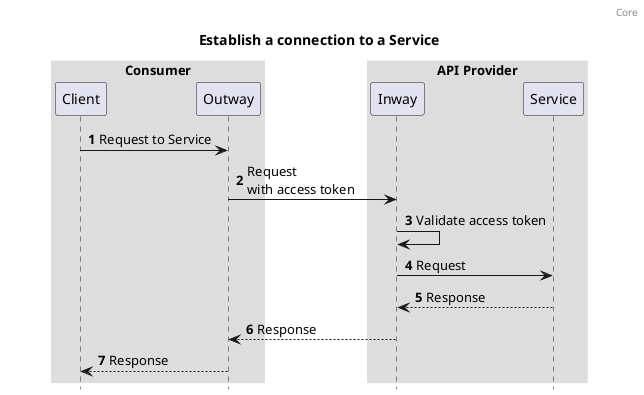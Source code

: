 @startuml

autonumber
header: Core
title: Establish a connection to a Service

skinparam sequenceBoxBorderColor #transparent
skinparam boxPadding 50
hide footbox

box "Consumer"
    participant "Client" as clientConsumer
    participant "Outway" as outwayConsumer
end box

box "API Provider"
    participant "Inway" as inwayAPIProvider
    participant "Service" as serviceAPIProvider
end box

clientConsumer -> outwayConsumer: Request to Service
outwayConsumer -> inwayAPIProvider: Request\nwith access token
inwayAPIProvider -> inwayAPIProvider: Validate access token
inwayAPIProvider -> serviceAPIProvider: Request
return Response
inwayAPIProvider --> outwayConsumer: Response
outwayConsumer --> clientConsumer: Response

@enduml
